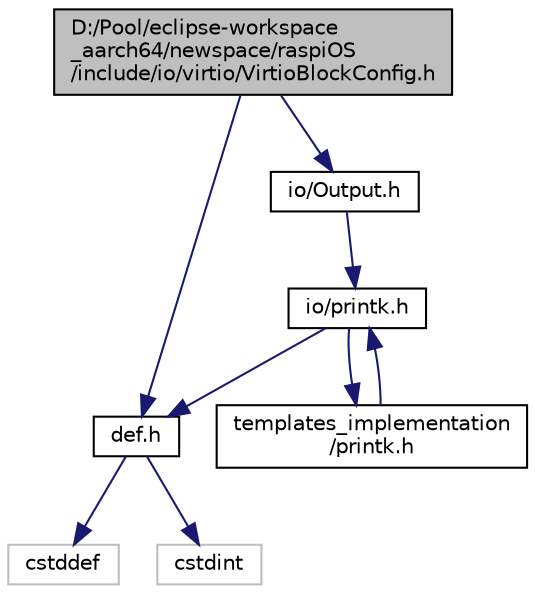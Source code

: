 digraph "D:/Pool/eclipse-workspace_aarch64/newspace/raspiOS/include/io/virtio/VirtioBlockConfig.h"
{
  edge [fontname="Helvetica",fontsize="10",labelfontname="Helvetica",labelfontsize="10"];
  node [fontname="Helvetica",fontsize="10",shape=record];
  Node1995 [label="D:/Pool/eclipse-workspace\l_aarch64/newspace/raspiOS\l/include/io/virtio/VirtioBlockConfig.h",height=0.2,width=0.4,color="black", fillcolor="grey75", style="filled", fontcolor="black"];
  Node1995 -> Node1996 [color="midnightblue",fontsize="10",style="solid",fontname="Helvetica"];
  Node1996 [label="def.h",height=0.2,width=0.4,color="black", fillcolor="white", style="filled",URL="$d4/da4/def_8h.html"];
  Node1996 -> Node1997 [color="midnightblue",fontsize="10",style="solid",fontname="Helvetica"];
  Node1997 [label="cstddef",height=0.2,width=0.4,color="grey75", fillcolor="white", style="filled"];
  Node1996 -> Node1998 [color="midnightblue",fontsize="10",style="solid",fontname="Helvetica"];
  Node1998 [label="cstdint",height=0.2,width=0.4,color="grey75", fillcolor="white", style="filled"];
  Node1995 -> Node1999 [color="midnightblue",fontsize="10",style="solid",fontname="Helvetica"];
  Node1999 [label="io/Output.h",height=0.2,width=0.4,color="black", fillcolor="white", style="filled",URL="$d6/d77/_output_8h.html"];
  Node1999 -> Node2000 [color="midnightblue",fontsize="10",style="solid",fontname="Helvetica"];
  Node2000 [label="io/printk.h",height=0.2,width=0.4,color="black", fillcolor="white", style="filled",URL="$dd/d17/io_2printk_8h.html"];
  Node2000 -> Node1996 [color="midnightblue",fontsize="10",style="solid",fontname="Helvetica"];
  Node2000 -> Node2001 [color="midnightblue",fontsize="10",style="solid",fontname="Helvetica"];
  Node2001 [label="templates_implementation\l/printk.h",height=0.2,width=0.4,color="black", fillcolor="white", style="filled",URL="$d7/d95/templates__implementation_2printk_8h.html"];
  Node2001 -> Node2000 [color="midnightblue",fontsize="10",style="solid",fontname="Helvetica"];
}
